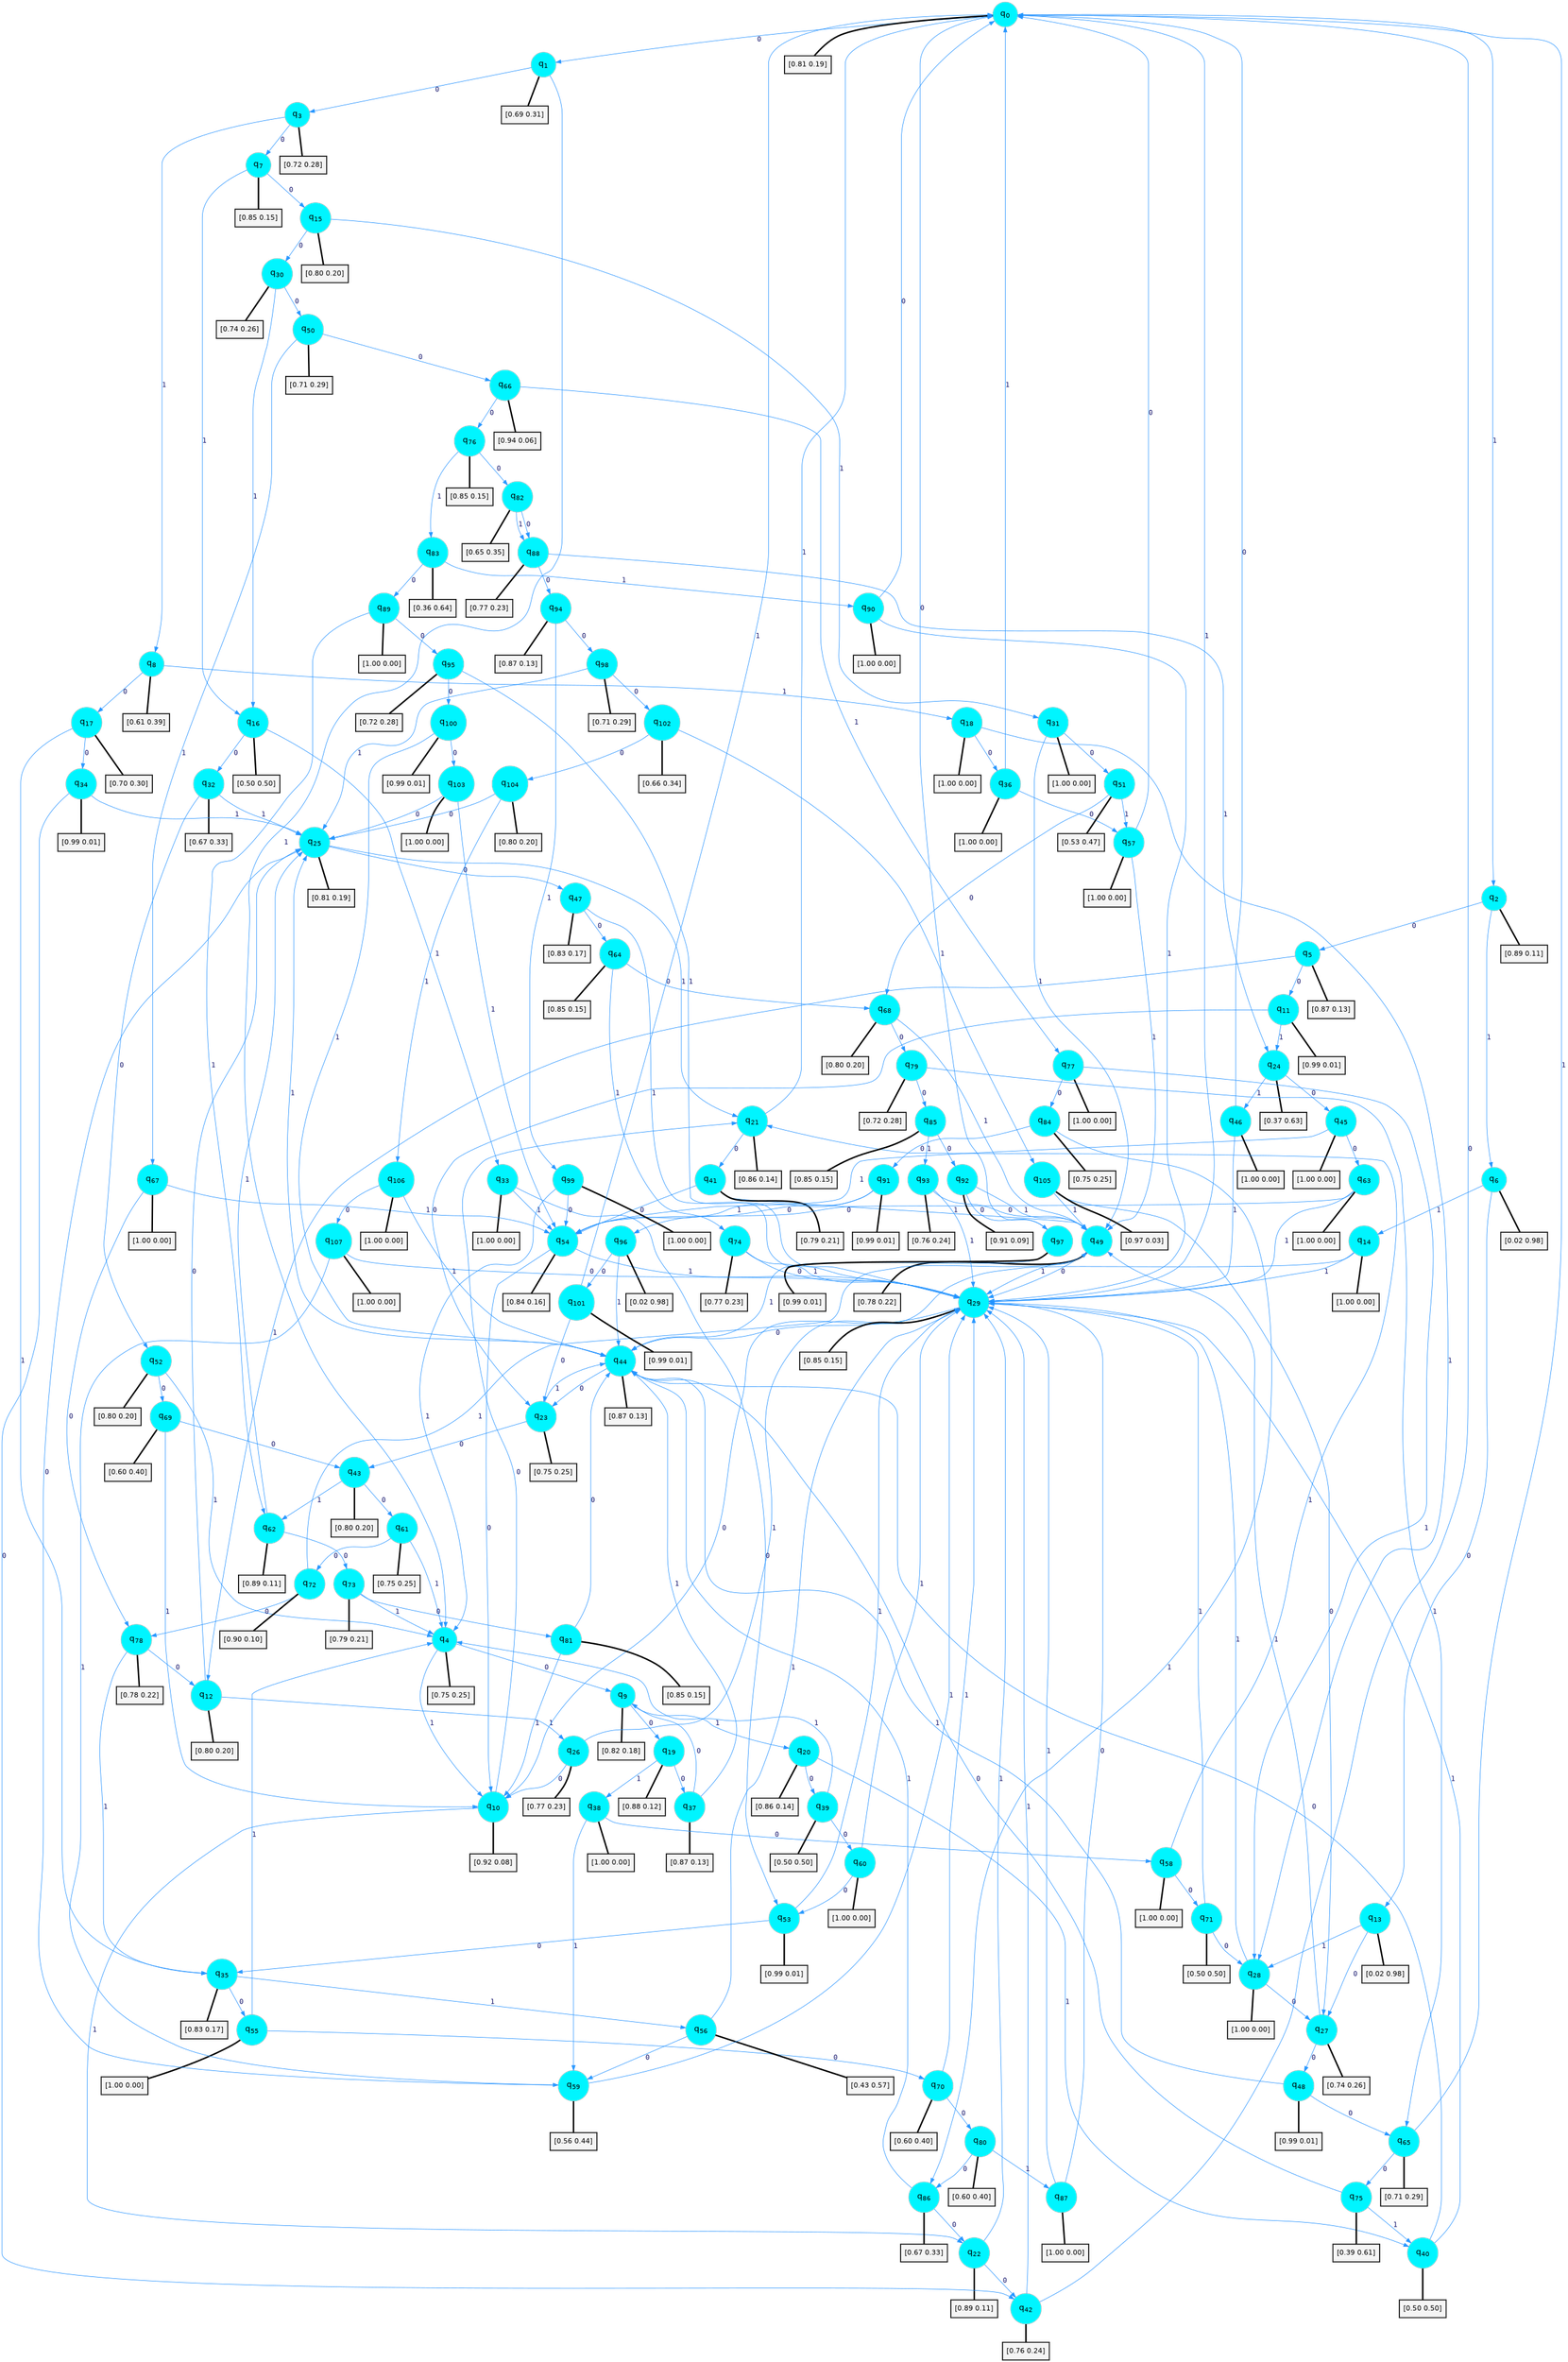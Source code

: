 digraph G {
graph [
bgcolor=transparent, dpi=300, rankdir=TD, size="40,25"];
node [
color=gray, fillcolor=turquoise1, fontcolor=black, fontname=Helvetica, fontsize=16, fontweight=bold, shape=circle, style=filled];
edge [
arrowsize=1, color=dodgerblue1, fontcolor=midnightblue, fontname=courier, fontweight=bold, penwidth=1, style=solid, weight=20];
0[label=<q<SUB>0</SUB>>];
1[label=<q<SUB>1</SUB>>];
2[label=<q<SUB>2</SUB>>];
3[label=<q<SUB>3</SUB>>];
4[label=<q<SUB>4</SUB>>];
5[label=<q<SUB>5</SUB>>];
6[label=<q<SUB>6</SUB>>];
7[label=<q<SUB>7</SUB>>];
8[label=<q<SUB>8</SUB>>];
9[label=<q<SUB>9</SUB>>];
10[label=<q<SUB>10</SUB>>];
11[label=<q<SUB>11</SUB>>];
12[label=<q<SUB>12</SUB>>];
13[label=<q<SUB>13</SUB>>];
14[label=<q<SUB>14</SUB>>];
15[label=<q<SUB>15</SUB>>];
16[label=<q<SUB>16</SUB>>];
17[label=<q<SUB>17</SUB>>];
18[label=<q<SUB>18</SUB>>];
19[label=<q<SUB>19</SUB>>];
20[label=<q<SUB>20</SUB>>];
21[label=<q<SUB>21</SUB>>];
22[label=<q<SUB>22</SUB>>];
23[label=<q<SUB>23</SUB>>];
24[label=<q<SUB>24</SUB>>];
25[label=<q<SUB>25</SUB>>];
26[label=<q<SUB>26</SUB>>];
27[label=<q<SUB>27</SUB>>];
28[label=<q<SUB>28</SUB>>];
29[label=<q<SUB>29</SUB>>];
30[label=<q<SUB>30</SUB>>];
31[label=<q<SUB>31</SUB>>];
32[label=<q<SUB>32</SUB>>];
33[label=<q<SUB>33</SUB>>];
34[label=<q<SUB>34</SUB>>];
35[label=<q<SUB>35</SUB>>];
36[label=<q<SUB>36</SUB>>];
37[label=<q<SUB>37</SUB>>];
38[label=<q<SUB>38</SUB>>];
39[label=<q<SUB>39</SUB>>];
40[label=<q<SUB>40</SUB>>];
41[label=<q<SUB>41</SUB>>];
42[label=<q<SUB>42</SUB>>];
43[label=<q<SUB>43</SUB>>];
44[label=<q<SUB>44</SUB>>];
45[label=<q<SUB>45</SUB>>];
46[label=<q<SUB>46</SUB>>];
47[label=<q<SUB>47</SUB>>];
48[label=<q<SUB>48</SUB>>];
49[label=<q<SUB>49</SUB>>];
50[label=<q<SUB>50</SUB>>];
51[label=<q<SUB>51</SUB>>];
52[label=<q<SUB>52</SUB>>];
53[label=<q<SUB>53</SUB>>];
54[label=<q<SUB>54</SUB>>];
55[label=<q<SUB>55</SUB>>];
56[label=<q<SUB>56</SUB>>];
57[label=<q<SUB>57</SUB>>];
58[label=<q<SUB>58</SUB>>];
59[label=<q<SUB>59</SUB>>];
60[label=<q<SUB>60</SUB>>];
61[label=<q<SUB>61</SUB>>];
62[label=<q<SUB>62</SUB>>];
63[label=<q<SUB>63</SUB>>];
64[label=<q<SUB>64</SUB>>];
65[label=<q<SUB>65</SUB>>];
66[label=<q<SUB>66</SUB>>];
67[label=<q<SUB>67</SUB>>];
68[label=<q<SUB>68</SUB>>];
69[label=<q<SUB>69</SUB>>];
70[label=<q<SUB>70</SUB>>];
71[label=<q<SUB>71</SUB>>];
72[label=<q<SUB>72</SUB>>];
73[label=<q<SUB>73</SUB>>];
74[label=<q<SUB>74</SUB>>];
75[label=<q<SUB>75</SUB>>];
76[label=<q<SUB>76</SUB>>];
77[label=<q<SUB>77</SUB>>];
78[label=<q<SUB>78</SUB>>];
79[label=<q<SUB>79</SUB>>];
80[label=<q<SUB>80</SUB>>];
81[label=<q<SUB>81</SUB>>];
82[label=<q<SUB>82</SUB>>];
83[label=<q<SUB>83</SUB>>];
84[label=<q<SUB>84</SUB>>];
85[label=<q<SUB>85</SUB>>];
86[label=<q<SUB>86</SUB>>];
87[label=<q<SUB>87</SUB>>];
88[label=<q<SUB>88</SUB>>];
89[label=<q<SUB>89</SUB>>];
90[label=<q<SUB>90</SUB>>];
91[label=<q<SUB>91</SUB>>];
92[label=<q<SUB>92</SUB>>];
93[label=<q<SUB>93</SUB>>];
94[label=<q<SUB>94</SUB>>];
95[label=<q<SUB>95</SUB>>];
96[label=<q<SUB>96</SUB>>];
97[label=<q<SUB>97</SUB>>];
98[label=<q<SUB>98</SUB>>];
99[label=<q<SUB>99</SUB>>];
100[label=<q<SUB>100</SUB>>];
101[label=<q<SUB>101</SUB>>];
102[label=<q<SUB>102</SUB>>];
103[label=<q<SUB>103</SUB>>];
104[label=<q<SUB>104</SUB>>];
105[label=<q<SUB>105</SUB>>];
106[label=<q<SUB>106</SUB>>];
107[label=<q<SUB>107</SUB>>];
108[label="[0.81 0.19]", shape=box,fontcolor=black, fontname=Helvetica, fontsize=14, penwidth=2, fillcolor=whitesmoke,color=black];
109[label="[0.69 0.31]", shape=box,fontcolor=black, fontname=Helvetica, fontsize=14, penwidth=2, fillcolor=whitesmoke,color=black];
110[label="[0.89 0.11]", shape=box,fontcolor=black, fontname=Helvetica, fontsize=14, penwidth=2, fillcolor=whitesmoke,color=black];
111[label="[0.72 0.28]", shape=box,fontcolor=black, fontname=Helvetica, fontsize=14, penwidth=2, fillcolor=whitesmoke,color=black];
112[label="[0.75 0.25]", shape=box,fontcolor=black, fontname=Helvetica, fontsize=14, penwidth=2, fillcolor=whitesmoke,color=black];
113[label="[0.87 0.13]", shape=box,fontcolor=black, fontname=Helvetica, fontsize=14, penwidth=2, fillcolor=whitesmoke,color=black];
114[label="[0.02 0.98]", shape=box,fontcolor=black, fontname=Helvetica, fontsize=14, penwidth=2, fillcolor=whitesmoke,color=black];
115[label="[0.85 0.15]", shape=box,fontcolor=black, fontname=Helvetica, fontsize=14, penwidth=2, fillcolor=whitesmoke,color=black];
116[label="[0.61 0.39]", shape=box,fontcolor=black, fontname=Helvetica, fontsize=14, penwidth=2, fillcolor=whitesmoke,color=black];
117[label="[0.82 0.18]", shape=box,fontcolor=black, fontname=Helvetica, fontsize=14, penwidth=2, fillcolor=whitesmoke,color=black];
118[label="[0.92 0.08]", shape=box,fontcolor=black, fontname=Helvetica, fontsize=14, penwidth=2, fillcolor=whitesmoke,color=black];
119[label="[0.99 0.01]", shape=box,fontcolor=black, fontname=Helvetica, fontsize=14, penwidth=2, fillcolor=whitesmoke,color=black];
120[label="[0.80 0.20]", shape=box,fontcolor=black, fontname=Helvetica, fontsize=14, penwidth=2, fillcolor=whitesmoke,color=black];
121[label="[0.02 0.98]", shape=box,fontcolor=black, fontname=Helvetica, fontsize=14, penwidth=2, fillcolor=whitesmoke,color=black];
122[label="[1.00 0.00]", shape=box,fontcolor=black, fontname=Helvetica, fontsize=14, penwidth=2, fillcolor=whitesmoke,color=black];
123[label="[0.80 0.20]", shape=box,fontcolor=black, fontname=Helvetica, fontsize=14, penwidth=2, fillcolor=whitesmoke,color=black];
124[label="[0.50 0.50]", shape=box,fontcolor=black, fontname=Helvetica, fontsize=14, penwidth=2, fillcolor=whitesmoke,color=black];
125[label="[0.70 0.30]", shape=box,fontcolor=black, fontname=Helvetica, fontsize=14, penwidth=2, fillcolor=whitesmoke,color=black];
126[label="[1.00 0.00]", shape=box,fontcolor=black, fontname=Helvetica, fontsize=14, penwidth=2, fillcolor=whitesmoke,color=black];
127[label="[0.88 0.12]", shape=box,fontcolor=black, fontname=Helvetica, fontsize=14, penwidth=2, fillcolor=whitesmoke,color=black];
128[label="[0.86 0.14]", shape=box,fontcolor=black, fontname=Helvetica, fontsize=14, penwidth=2, fillcolor=whitesmoke,color=black];
129[label="[0.86 0.14]", shape=box,fontcolor=black, fontname=Helvetica, fontsize=14, penwidth=2, fillcolor=whitesmoke,color=black];
130[label="[0.89 0.11]", shape=box,fontcolor=black, fontname=Helvetica, fontsize=14, penwidth=2, fillcolor=whitesmoke,color=black];
131[label="[0.75 0.25]", shape=box,fontcolor=black, fontname=Helvetica, fontsize=14, penwidth=2, fillcolor=whitesmoke,color=black];
132[label="[0.37 0.63]", shape=box,fontcolor=black, fontname=Helvetica, fontsize=14, penwidth=2, fillcolor=whitesmoke,color=black];
133[label="[0.81 0.19]", shape=box,fontcolor=black, fontname=Helvetica, fontsize=14, penwidth=2, fillcolor=whitesmoke,color=black];
134[label="[0.77 0.23]", shape=box,fontcolor=black, fontname=Helvetica, fontsize=14, penwidth=2, fillcolor=whitesmoke,color=black];
135[label="[0.74 0.26]", shape=box,fontcolor=black, fontname=Helvetica, fontsize=14, penwidth=2, fillcolor=whitesmoke,color=black];
136[label="[1.00 0.00]", shape=box,fontcolor=black, fontname=Helvetica, fontsize=14, penwidth=2, fillcolor=whitesmoke,color=black];
137[label="[0.85 0.15]", shape=box,fontcolor=black, fontname=Helvetica, fontsize=14, penwidth=2, fillcolor=whitesmoke,color=black];
138[label="[0.74 0.26]", shape=box,fontcolor=black, fontname=Helvetica, fontsize=14, penwidth=2, fillcolor=whitesmoke,color=black];
139[label="[1.00 0.00]", shape=box,fontcolor=black, fontname=Helvetica, fontsize=14, penwidth=2, fillcolor=whitesmoke,color=black];
140[label="[0.67 0.33]", shape=box,fontcolor=black, fontname=Helvetica, fontsize=14, penwidth=2, fillcolor=whitesmoke,color=black];
141[label="[1.00 0.00]", shape=box,fontcolor=black, fontname=Helvetica, fontsize=14, penwidth=2, fillcolor=whitesmoke,color=black];
142[label="[0.99 0.01]", shape=box,fontcolor=black, fontname=Helvetica, fontsize=14, penwidth=2, fillcolor=whitesmoke,color=black];
143[label="[0.83 0.17]", shape=box,fontcolor=black, fontname=Helvetica, fontsize=14, penwidth=2, fillcolor=whitesmoke,color=black];
144[label="[1.00 0.00]", shape=box,fontcolor=black, fontname=Helvetica, fontsize=14, penwidth=2, fillcolor=whitesmoke,color=black];
145[label="[0.87 0.13]", shape=box,fontcolor=black, fontname=Helvetica, fontsize=14, penwidth=2, fillcolor=whitesmoke,color=black];
146[label="[1.00 0.00]", shape=box,fontcolor=black, fontname=Helvetica, fontsize=14, penwidth=2, fillcolor=whitesmoke,color=black];
147[label="[0.50 0.50]", shape=box,fontcolor=black, fontname=Helvetica, fontsize=14, penwidth=2, fillcolor=whitesmoke,color=black];
148[label="[0.50 0.50]", shape=box,fontcolor=black, fontname=Helvetica, fontsize=14, penwidth=2, fillcolor=whitesmoke,color=black];
149[label="[0.79 0.21]", shape=box,fontcolor=black, fontname=Helvetica, fontsize=14, penwidth=2, fillcolor=whitesmoke,color=black];
150[label="[0.76 0.24]", shape=box,fontcolor=black, fontname=Helvetica, fontsize=14, penwidth=2, fillcolor=whitesmoke,color=black];
151[label="[0.80 0.20]", shape=box,fontcolor=black, fontname=Helvetica, fontsize=14, penwidth=2, fillcolor=whitesmoke,color=black];
152[label="[0.87 0.13]", shape=box,fontcolor=black, fontname=Helvetica, fontsize=14, penwidth=2, fillcolor=whitesmoke,color=black];
153[label="[1.00 0.00]", shape=box,fontcolor=black, fontname=Helvetica, fontsize=14, penwidth=2, fillcolor=whitesmoke,color=black];
154[label="[1.00 0.00]", shape=box,fontcolor=black, fontname=Helvetica, fontsize=14, penwidth=2, fillcolor=whitesmoke,color=black];
155[label="[0.83 0.17]", shape=box,fontcolor=black, fontname=Helvetica, fontsize=14, penwidth=2, fillcolor=whitesmoke,color=black];
156[label="[0.99 0.01]", shape=box,fontcolor=black, fontname=Helvetica, fontsize=14, penwidth=2, fillcolor=whitesmoke,color=black];
157[label="[0.78 0.22]", shape=box,fontcolor=black, fontname=Helvetica, fontsize=14, penwidth=2, fillcolor=whitesmoke,color=black];
158[label="[0.71 0.29]", shape=box,fontcolor=black, fontname=Helvetica, fontsize=14, penwidth=2, fillcolor=whitesmoke,color=black];
159[label="[0.53 0.47]", shape=box,fontcolor=black, fontname=Helvetica, fontsize=14, penwidth=2, fillcolor=whitesmoke,color=black];
160[label="[0.80 0.20]", shape=box,fontcolor=black, fontname=Helvetica, fontsize=14, penwidth=2, fillcolor=whitesmoke,color=black];
161[label="[0.99 0.01]", shape=box,fontcolor=black, fontname=Helvetica, fontsize=14, penwidth=2, fillcolor=whitesmoke,color=black];
162[label="[0.84 0.16]", shape=box,fontcolor=black, fontname=Helvetica, fontsize=14, penwidth=2, fillcolor=whitesmoke,color=black];
163[label="[1.00 0.00]", shape=box,fontcolor=black, fontname=Helvetica, fontsize=14, penwidth=2, fillcolor=whitesmoke,color=black];
164[label="[0.43 0.57]", shape=box,fontcolor=black, fontname=Helvetica, fontsize=14, penwidth=2, fillcolor=whitesmoke,color=black];
165[label="[1.00 0.00]", shape=box,fontcolor=black, fontname=Helvetica, fontsize=14, penwidth=2, fillcolor=whitesmoke,color=black];
166[label="[1.00 0.00]", shape=box,fontcolor=black, fontname=Helvetica, fontsize=14, penwidth=2, fillcolor=whitesmoke,color=black];
167[label="[0.56 0.44]", shape=box,fontcolor=black, fontname=Helvetica, fontsize=14, penwidth=2, fillcolor=whitesmoke,color=black];
168[label="[1.00 0.00]", shape=box,fontcolor=black, fontname=Helvetica, fontsize=14, penwidth=2, fillcolor=whitesmoke,color=black];
169[label="[0.75 0.25]", shape=box,fontcolor=black, fontname=Helvetica, fontsize=14, penwidth=2, fillcolor=whitesmoke,color=black];
170[label="[0.89 0.11]", shape=box,fontcolor=black, fontname=Helvetica, fontsize=14, penwidth=2, fillcolor=whitesmoke,color=black];
171[label="[1.00 0.00]", shape=box,fontcolor=black, fontname=Helvetica, fontsize=14, penwidth=2, fillcolor=whitesmoke,color=black];
172[label="[0.85 0.15]", shape=box,fontcolor=black, fontname=Helvetica, fontsize=14, penwidth=2, fillcolor=whitesmoke,color=black];
173[label="[0.71 0.29]", shape=box,fontcolor=black, fontname=Helvetica, fontsize=14, penwidth=2, fillcolor=whitesmoke,color=black];
174[label="[0.94 0.06]", shape=box,fontcolor=black, fontname=Helvetica, fontsize=14, penwidth=2, fillcolor=whitesmoke,color=black];
175[label="[1.00 0.00]", shape=box,fontcolor=black, fontname=Helvetica, fontsize=14, penwidth=2, fillcolor=whitesmoke,color=black];
176[label="[0.80 0.20]", shape=box,fontcolor=black, fontname=Helvetica, fontsize=14, penwidth=2, fillcolor=whitesmoke,color=black];
177[label="[0.60 0.40]", shape=box,fontcolor=black, fontname=Helvetica, fontsize=14, penwidth=2, fillcolor=whitesmoke,color=black];
178[label="[0.60 0.40]", shape=box,fontcolor=black, fontname=Helvetica, fontsize=14, penwidth=2, fillcolor=whitesmoke,color=black];
179[label="[0.50 0.50]", shape=box,fontcolor=black, fontname=Helvetica, fontsize=14, penwidth=2, fillcolor=whitesmoke,color=black];
180[label="[0.90 0.10]", shape=box,fontcolor=black, fontname=Helvetica, fontsize=14, penwidth=2, fillcolor=whitesmoke,color=black];
181[label="[0.79 0.21]", shape=box,fontcolor=black, fontname=Helvetica, fontsize=14, penwidth=2, fillcolor=whitesmoke,color=black];
182[label="[0.77 0.23]", shape=box,fontcolor=black, fontname=Helvetica, fontsize=14, penwidth=2, fillcolor=whitesmoke,color=black];
183[label="[0.39 0.61]", shape=box,fontcolor=black, fontname=Helvetica, fontsize=14, penwidth=2, fillcolor=whitesmoke,color=black];
184[label="[0.85 0.15]", shape=box,fontcolor=black, fontname=Helvetica, fontsize=14, penwidth=2, fillcolor=whitesmoke,color=black];
185[label="[1.00 0.00]", shape=box,fontcolor=black, fontname=Helvetica, fontsize=14, penwidth=2, fillcolor=whitesmoke,color=black];
186[label="[0.78 0.22]", shape=box,fontcolor=black, fontname=Helvetica, fontsize=14, penwidth=2, fillcolor=whitesmoke,color=black];
187[label="[0.72 0.28]", shape=box,fontcolor=black, fontname=Helvetica, fontsize=14, penwidth=2, fillcolor=whitesmoke,color=black];
188[label="[0.60 0.40]", shape=box,fontcolor=black, fontname=Helvetica, fontsize=14, penwidth=2, fillcolor=whitesmoke,color=black];
189[label="[0.85 0.15]", shape=box,fontcolor=black, fontname=Helvetica, fontsize=14, penwidth=2, fillcolor=whitesmoke,color=black];
190[label="[0.65 0.35]", shape=box,fontcolor=black, fontname=Helvetica, fontsize=14, penwidth=2, fillcolor=whitesmoke,color=black];
191[label="[0.36 0.64]", shape=box,fontcolor=black, fontname=Helvetica, fontsize=14, penwidth=2, fillcolor=whitesmoke,color=black];
192[label="[0.75 0.25]", shape=box,fontcolor=black, fontname=Helvetica, fontsize=14, penwidth=2, fillcolor=whitesmoke,color=black];
193[label="[0.85 0.15]", shape=box,fontcolor=black, fontname=Helvetica, fontsize=14, penwidth=2, fillcolor=whitesmoke,color=black];
194[label="[0.67 0.33]", shape=box,fontcolor=black, fontname=Helvetica, fontsize=14, penwidth=2, fillcolor=whitesmoke,color=black];
195[label="[1.00 0.00]", shape=box,fontcolor=black, fontname=Helvetica, fontsize=14, penwidth=2, fillcolor=whitesmoke,color=black];
196[label="[0.77 0.23]", shape=box,fontcolor=black, fontname=Helvetica, fontsize=14, penwidth=2, fillcolor=whitesmoke,color=black];
197[label="[1.00 0.00]", shape=box,fontcolor=black, fontname=Helvetica, fontsize=14, penwidth=2, fillcolor=whitesmoke,color=black];
198[label="[1.00 0.00]", shape=box,fontcolor=black, fontname=Helvetica, fontsize=14, penwidth=2, fillcolor=whitesmoke,color=black];
199[label="[0.99 0.01]", shape=box,fontcolor=black, fontname=Helvetica, fontsize=14, penwidth=2, fillcolor=whitesmoke,color=black];
200[label="[0.91 0.09]", shape=box,fontcolor=black, fontname=Helvetica, fontsize=14, penwidth=2, fillcolor=whitesmoke,color=black];
201[label="[0.76 0.24]", shape=box,fontcolor=black, fontname=Helvetica, fontsize=14, penwidth=2, fillcolor=whitesmoke,color=black];
202[label="[0.87 0.13]", shape=box,fontcolor=black, fontname=Helvetica, fontsize=14, penwidth=2, fillcolor=whitesmoke,color=black];
203[label="[0.72 0.28]", shape=box,fontcolor=black, fontname=Helvetica, fontsize=14, penwidth=2, fillcolor=whitesmoke,color=black];
204[label="[0.02 0.98]", shape=box,fontcolor=black, fontname=Helvetica, fontsize=14, penwidth=2, fillcolor=whitesmoke,color=black];
205[label="[0.99 0.01]", shape=box,fontcolor=black, fontname=Helvetica, fontsize=14, penwidth=2, fillcolor=whitesmoke,color=black];
206[label="[0.71 0.29]", shape=box,fontcolor=black, fontname=Helvetica, fontsize=14, penwidth=2, fillcolor=whitesmoke,color=black];
207[label="[1.00 0.00]", shape=box,fontcolor=black, fontname=Helvetica, fontsize=14, penwidth=2, fillcolor=whitesmoke,color=black];
208[label="[0.99 0.01]", shape=box,fontcolor=black, fontname=Helvetica, fontsize=14, penwidth=2, fillcolor=whitesmoke,color=black];
209[label="[0.99 0.01]", shape=box,fontcolor=black, fontname=Helvetica, fontsize=14, penwidth=2, fillcolor=whitesmoke,color=black];
210[label="[0.66 0.34]", shape=box,fontcolor=black, fontname=Helvetica, fontsize=14, penwidth=2, fillcolor=whitesmoke,color=black];
211[label="[1.00 0.00]", shape=box,fontcolor=black, fontname=Helvetica, fontsize=14, penwidth=2, fillcolor=whitesmoke,color=black];
212[label="[0.80 0.20]", shape=box,fontcolor=black, fontname=Helvetica, fontsize=14, penwidth=2, fillcolor=whitesmoke,color=black];
213[label="[0.97 0.03]", shape=box,fontcolor=black, fontname=Helvetica, fontsize=14, penwidth=2, fillcolor=whitesmoke,color=black];
214[label="[1.00 0.00]", shape=box,fontcolor=black, fontname=Helvetica, fontsize=14, penwidth=2, fillcolor=whitesmoke,color=black];
215[label="[1.00 0.00]", shape=box,fontcolor=black, fontname=Helvetica, fontsize=14, penwidth=2, fillcolor=whitesmoke,color=black];
0->1 [label=0];
0->2 [label=1];
0->108 [arrowhead=none, penwidth=3,color=black];
1->3 [label=0];
1->4 [label=1];
1->109 [arrowhead=none, penwidth=3,color=black];
2->5 [label=0];
2->6 [label=1];
2->110 [arrowhead=none, penwidth=3,color=black];
3->7 [label=0];
3->8 [label=1];
3->111 [arrowhead=none, penwidth=3,color=black];
4->9 [label=0];
4->10 [label=1];
4->112 [arrowhead=none, penwidth=3,color=black];
5->11 [label=0];
5->12 [label=1];
5->113 [arrowhead=none, penwidth=3,color=black];
6->13 [label=0];
6->14 [label=1];
6->114 [arrowhead=none, penwidth=3,color=black];
7->15 [label=0];
7->16 [label=1];
7->115 [arrowhead=none, penwidth=3,color=black];
8->17 [label=0];
8->18 [label=1];
8->116 [arrowhead=none, penwidth=3,color=black];
9->19 [label=0];
9->20 [label=1];
9->117 [arrowhead=none, penwidth=3,color=black];
10->21 [label=0];
10->22 [label=1];
10->118 [arrowhead=none, penwidth=3,color=black];
11->23 [label=0];
11->24 [label=1];
11->119 [arrowhead=none, penwidth=3,color=black];
12->25 [label=0];
12->26 [label=1];
12->120 [arrowhead=none, penwidth=3,color=black];
13->27 [label=0];
13->28 [label=1];
13->121 [arrowhead=none, penwidth=3,color=black];
14->10 [label=0];
14->29 [label=1];
14->122 [arrowhead=none, penwidth=3,color=black];
15->30 [label=0];
15->31 [label=1];
15->123 [arrowhead=none, penwidth=3,color=black];
16->32 [label=0];
16->33 [label=1];
16->124 [arrowhead=none, penwidth=3,color=black];
17->34 [label=0];
17->35 [label=1];
17->125 [arrowhead=none, penwidth=3,color=black];
18->36 [label=0];
18->28 [label=1];
18->126 [arrowhead=none, penwidth=3,color=black];
19->37 [label=0];
19->38 [label=1];
19->127 [arrowhead=none, penwidth=3,color=black];
20->39 [label=0];
20->40 [label=1];
20->128 [arrowhead=none, penwidth=3,color=black];
21->41 [label=0];
21->0 [label=1];
21->129 [arrowhead=none, penwidth=3,color=black];
22->42 [label=0];
22->29 [label=1];
22->130 [arrowhead=none, penwidth=3,color=black];
23->43 [label=0];
23->44 [label=1];
23->131 [arrowhead=none, penwidth=3,color=black];
24->45 [label=0];
24->46 [label=1];
24->132 [arrowhead=none, penwidth=3,color=black];
25->47 [label=0];
25->21 [label=1];
25->133 [arrowhead=none, penwidth=3,color=black];
26->10 [label=0];
26->29 [label=1];
26->134 [arrowhead=none, penwidth=3,color=black];
27->48 [label=0];
27->49 [label=1];
27->135 [arrowhead=none, penwidth=3,color=black];
28->27 [label=0];
28->29 [label=1];
28->136 [arrowhead=none, penwidth=3,color=black];
29->44 [label=0];
29->0 [label=1];
29->137 [arrowhead=none, penwidth=3,color=black];
30->50 [label=0];
30->16 [label=1];
30->138 [arrowhead=none, penwidth=3,color=black];
31->51 [label=0];
31->49 [label=1];
31->139 [arrowhead=none, penwidth=3,color=black];
32->52 [label=0];
32->25 [label=1];
32->140 [arrowhead=none, penwidth=3,color=black];
33->53 [label=0];
33->54 [label=1];
33->141 [arrowhead=none, penwidth=3,color=black];
34->42 [label=0];
34->25 [label=1];
34->142 [arrowhead=none, penwidth=3,color=black];
35->55 [label=0];
35->56 [label=1];
35->143 [arrowhead=none, penwidth=3,color=black];
36->57 [label=0];
36->0 [label=1];
36->144 [arrowhead=none, penwidth=3,color=black];
37->9 [label=0];
37->44 [label=1];
37->145 [arrowhead=none, penwidth=3,color=black];
38->58 [label=0];
38->59 [label=1];
38->146 [arrowhead=none, penwidth=3,color=black];
39->60 [label=0];
39->4 [label=1];
39->147 [arrowhead=none, penwidth=3,color=black];
40->44 [label=0];
40->29 [label=1];
40->148 [arrowhead=none, penwidth=3,color=black];
41->54 [label=0];
41->49 [label=1];
41->149 [arrowhead=none, penwidth=3,color=black];
42->0 [label=0];
42->29 [label=1];
42->150 [arrowhead=none, penwidth=3,color=black];
43->61 [label=0];
43->62 [label=1];
43->151 [arrowhead=none, penwidth=3,color=black];
44->23 [label=0];
44->25 [label=1];
44->152 [arrowhead=none, penwidth=3,color=black];
45->63 [label=0];
45->54 [label=1];
45->153 [arrowhead=none, penwidth=3,color=black];
46->0 [label=0];
46->29 [label=1];
46->154 [arrowhead=none, penwidth=3,color=black];
47->64 [label=0];
47->29 [label=1];
47->155 [arrowhead=none, penwidth=3,color=black];
48->65 [label=0];
48->44 [label=1];
48->156 [arrowhead=none, penwidth=3,color=black];
49->29 [label=0];
49->29 [label=1];
49->157 [arrowhead=none, penwidth=3,color=black];
50->66 [label=0];
50->67 [label=1];
50->158 [arrowhead=none, penwidth=3,color=black];
51->68 [label=0];
51->57 [label=1];
51->159 [arrowhead=none, penwidth=3,color=black];
52->69 [label=0];
52->4 [label=1];
52->160 [arrowhead=none, penwidth=3,color=black];
53->35 [label=0];
53->29 [label=1];
53->161 [arrowhead=none, penwidth=3,color=black];
54->10 [label=0];
54->29 [label=1];
54->162 [arrowhead=none, penwidth=3,color=black];
55->70 [label=0];
55->4 [label=1];
55->163 [arrowhead=none, penwidth=3,color=black];
56->59 [label=0];
56->29 [label=1];
56->164 [arrowhead=none, penwidth=3,color=black];
57->0 [label=0];
57->49 [label=1];
57->165 [arrowhead=none, penwidth=3,color=black];
58->71 [label=0];
58->21 [label=1];
58->166 [arrowhead=none, penwidth=3,color=black];
59->25 [label=0];
59->29 [label=1];
59->167 [arrowhead=none, penwidth=3,color=black];
60->53 [label=0];
60->29 [label=1];
60->168 [arrowhead=none, penwidth=3,color=black];
61->72 [label=0];
61->4 [label=1];
61->169 [arrowhead=none, penwidth=3,color=black];
62->73 [label=0];
62->25 [label=1];
62->170 [arrowhead=none, penwidth=3,color=black];
63->54 [label=0];
63->29 [label=1];
63->171 [arrowhead=none, penwidth=3,color=black];
64->68 [label=0];
64->74 [label=1];
64->172 [arrowhead=none, penwidth=3,color=black];
65->75 [label=0];
65->0 [label=1];
65->173 [arrowhead=none, penwidth=3,color=black];
66->76 [label=0];
66->77 [label=1];
66->174 [arrowhead=none, penwidth=3,color=black];
67->78 [label=0];
67->54 [label=1];
67->175 [arrowhead=none, penwidth=3,color=black];
68->79 [label=0];
68->49 [label=1];
68->176 [arrowhead=none, penwidth=3,color=black];
69->43 [label=0];
69->10 [label=1];
69->177 [arrowhead=none, penwidth=3,color=black];
70->80 [label=0];
70->29 [label=1];
70->178 [arrowhead=none, penwidth=3,color=black];
71->28 [label=0];
71->29 [label=1];
71->179 [arrowhead=none, penwidth=3,color=black];
72->78 [label=0];
72->49 [label=1];
72->180 [arrowhead=none, penwidth=3,color=black];
73->81 [label=0];
73->4 [label=1];
73->181 [arrowhead=none, penwidth=3,color=black];
74->29 [label=0];
74->29 [label=1];
74->182 [arrowhead=none, penwidth=3,color=black];
75->44 [label=0];
75->40 [label=1];
75->183 [arrowhead=none, penwidth=3,color=black];
76->82 [label=0];
76->83 [label=1];
76->184 [arrowhead=none, penwidth=3,color=black];
77->84 [label=0];
77->28 [label=1];
77->185 [arrowhead=none, penwidth=3,color=black];
78->12 [label=0];
78->35 [label=1];
78->186 [arrowhead=none, penwidth=3,color=black];
79->85 [label=0];
79->65 [label=1];
79->187 [arrowhead=none, penwidth=3,color=black];
80->86 [label=0];
80->87 [label=1];
80->188 [arrowhead=none, penwidth=3,color=black];
81->44 [label=0];
81->10 [label=1];
81->189 [arrowhead=none, penwidth=3,color=black];
82->88 [label=0];
82->88 [label=1];
82->190 [arrowhead=none, penwidth=3,color=black];
83->89 [label=0];
83->90 [label=1];
83->191 [arrowhead=none, penwidth=3,color=black];
84->91 [label=0];
84->86 [label=1];
84->192 [arrowhead=none, penwidth=3,color=black];
85->92 [label=0];
85->93 [label=1];
85->193 [arrowhead=none, penwidth=3,color=black];
86->22 [label=0];
86->44 [label=1];
86->194 [arrowhead=none, penwidth=3,color=black];
87->29 [label=0];
87->29 [label=1];
87->195 [arrowhead=none, penwidth=3,color=black];
88->94 [label=0];
88->24 [label=1];
88->196 [arrowhead=none, penwidth=3,color=black];
89->95 [label=0];
89->62 [label=1];
89->197 [arrowhead=none, penwidth=3,color=black];
90->0 [label=0];
90->29 [label=1];
90->198 [arrowhead=none, penwidth=3,color=black];
91->96 [label=0];
91->54 [label=1];
91->199 [arrowhead=none, penwidth=3,color=black];
92->97 [label=0];
92->49 [label=1];
92->200 [arrowhead=none, penwidth=3,color=black];
93->49 [label=0];
93->29 [label=1];
93->201 [arrowhead=none, penwidth=3,color=black];
94->98 [label=0];
94->99 [label=1];
94->202 [arrowhead=none, penwidth=3,color=black];
95->100 [label=0];
95->29 [label=1];
95->203 [arrowhead=none, penwidth=3,color=black];
96->101 [label=0];
96->44 [label=1];
96->204 [arrowhead=none, penwidth=3,color=black];
97->0 [label=0];
97->44 [label=1];
97->205 [arrowhead=none, penwidth=3,color=black];
98->102 [label=0];
98->25 [label=1];
98->206 [arrowhead=none, penwidth=3,color=black];
99->54 [label=0];
99->4 [label=1];
99->207 [arrowhead=none, penwidth=3,color=black];
100->103 [label=0];
100->44 [label=1];
100->208 [arrowhead=none, penwidth=3,color=black];
101->23 [label=0];
101->0 [label=1];
101->209 [arrowhead=none, penwidth=3,color=black];
102->104 [label=0];
102->105 [label=1];
102->210 [arrowhead=none, penwidth=3,color=black];
103->25 [label=0];
103->54 [label=1];
103->211 [arrowhead=none, penwidth=3,color=black];
104->25 [label=0];
104->106 [label=1];
104->212 [arrowhead=none, penwidth=3,color=black];
105->27 [label=0];
105->49 [label=1];
105->213 [arrowhead=none, penwidth=3,color=black];
106->107 [label=0];
106->44 [label=1];
106->214 [arrowhead=none, penwidth=3,color=black];
107->29 [label=0];
107->59 [label=1];
107->215 [arrowhead=none, penwidth=3,color=black];
}
